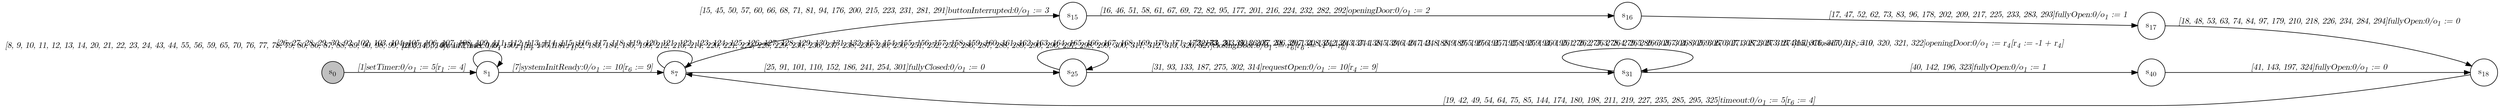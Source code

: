 digraph EFSM{
  graph [rankdir="LR", fontname="Latin Modern Math"];
  node [color="black", fillcolor="white", shape="circle", style="filled", fontname="Latin Modern Math"];
  edge [fontname="Latin Modern Math"];

  s0[fillcolor="gray", label=<s<sub>0</sub>>];
  s1[label=<s<sub>1</sub>>];
  s7[label=<s<sub>7</sub>>];
  s15[label=<s<sub>15</sub>>];
  s16[label=<s<sub>16</sub>>];
  s17[label=<s<sub>17</sub>>];
  s18[label=<s<sub>18</sub>>];
  s25[label=<s<sub>25</sub>>];
  s31[label=<s<sub>31</sub>>];
  s40[label=<s<sub>40</sub>>];

  s0->s1[label=<<i> [1]setTimer:0/o<sub>1</sub> := 5&#91;r<sub>1</sub> := 4&#93;</i>>];
  s1->s1[label=<<i> [2, 3, 4, 5, 6]waitTimer:0/o<sub>1</sub> := r<sub>1</sub>&#91;r<sub>1</sub> := -1 + r<sub>1</sub>&#93;</i>>];
  s1->s7[label=<<i> [7]systemInitReady:0/o<sub>1</sub> := 10&#91;r<sub>6</sub> := 9&#93;</i>>];
  s31->s40[label=<<i> [40, 142, 196, 323]fullyOpen:0/o<sub>1</sub> := 1</i>>];
  s40->s18[label=<<i> [41, 143, 197, 324]fullyOpen:0/o<sub>1</sub> := 0</i>>];
  s7->s7[label=<<i> [8, 9, 10, 11, 12, 13, 14, 20, 21, 22, 23, 24, 43, 44, 55, 56, 59, 65, 70, 76, 77, 78, 79, 80, 86, 87, 88, 89, 90, 98, 99, 100, 145, 146, 147, 148, 149, 150, 151, 175, 181, 182, 183, 184, 185, 199, 212, 213, 214, 220, 221, 222, 228, 229, 230, 236, 237, 238, 239, 240, 250, 251, 252, 253, 286, 287, 288, 289, 290, 296, 297, 298, 299, 300, 311, 312, 313, 326, 327]closingDoor:0/o<sub>1</sub> := r<sub>6</sub>&#91;r<sub>6</sub> := -1 + r<sub>6</sub>&#93;</i>>];
  s25->s25[label=<<i> [26, 27, 28, 29, 30, 92, 102, 103, 104, 105, 106, 107, 108, 109, 111, 112, 113, 114, 115, 116, 117, 118, 119, 120, 121, 122, 123, 124, 125, 126, 127, 128, 129, 130, 131, 132, 153, 154, 155, 156, 157, 158, 159, 160, 161, 162, 163, 164, 165, 166, 167, 168, 169, 170, 171, 172, 173, 203, 204, 205, 206, 207, 208, 242, 243, 244, 245, 246, 247, 248, 249, 255, 256, 257, 258, 259, 260, 261, 262, 263, 264, 265, 266, 267, 268, 269, 270, 271, 272, 273, 274]fullyClosed:0/o<sub>1</sub> := 0</i>>];
  s7->s15[label=<<i> [15, 45, 50, 57, 60, 66, 68, 71, 81, 94, 176, 200, 215, 223, 231, 281, 291]buttonInterrupted:0/o<sub>1</sub> := 3</i>>];
  s15->s16[label=<<i> [16, 46, 51, 58, 61, 67, 69, 72, 82, 95, 177, 201, 216, 224, 232, 282, 292]openingDoor:0/o<sub>1</sub> := 2</i>>];
  s16->s17[label=<<i> [17, 47, 52, 62, 73, 83, 96, 178, 202, 209, 217, 225, 233, 283, 293]fullyOpen:0/o<sub>1</sub> := 1</i>>];
  s7->s25[label=<<i> [25, 91, 101, 110, 152, 186, 241, 254, 301]fullyClosed:0/o<sub>1</sub> := 0</i>>];
  s17->s18[label=<<i> [18, 48, 53, 63, 74, 84, 97, 179, 210, 218, 226, 234, 284, 294]fullyOpen:0/o<sub>1</sub> := 0</i>>];
  s25->s31[label=<<i> [31, 93, 133, 187, 275, 302, 314]requestOpen:0/o<sub>1</sub> := 10&#91;r<sub>4</sub> := 9&#93;</i>>];
  s31->s31[label=<<i> [32, 33, 34, 35, 36, 37, 38, 39, 134, 135, 136, 137, 138, 139, 140, 141, 188, 189, 190, 191, 192, 193, 194, 195, 276, 277, 278, 279, 280, 303, 304, 305, 306, 307, 308, 309, 310, 315, 316, 317, 318, 319, 320, 321, 322]openingDoor:0/o<sub>1</sub> := r<sub>4</sub>&#91;r<sub>4</sub> := -1 + r<sub>4</sub>&#93;</i>>];
  s18->s7[label=<<i> [19, 42, 49, 54, 64, 75, 85, 144, 174, 180, 198, 211, 219, 227, 235, 285, 295, 325]timeout:0/o<sub>1</sub> := 5&#91;r<sub>6</sub> := 4&#93;</i>>];
}